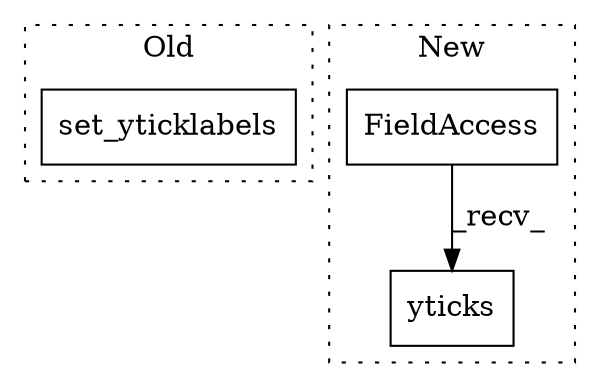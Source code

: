 digraph G {
subgraph cluster0 {
1 [label="set_yticklabels" a="32" s="219,246" l="16,1" shape="box"];
label = "Old";
style="dotted";
}
subgraph cluster1 {
2 [label="yticks" a="32" s="718,765" l="12,2" shape="box"];
3 [label="FieldAccess" a="22" s="700" l="10" shape="box"];
label = "New";
style="dotted";
}
3 -> 2 [label="_recv_"];
}